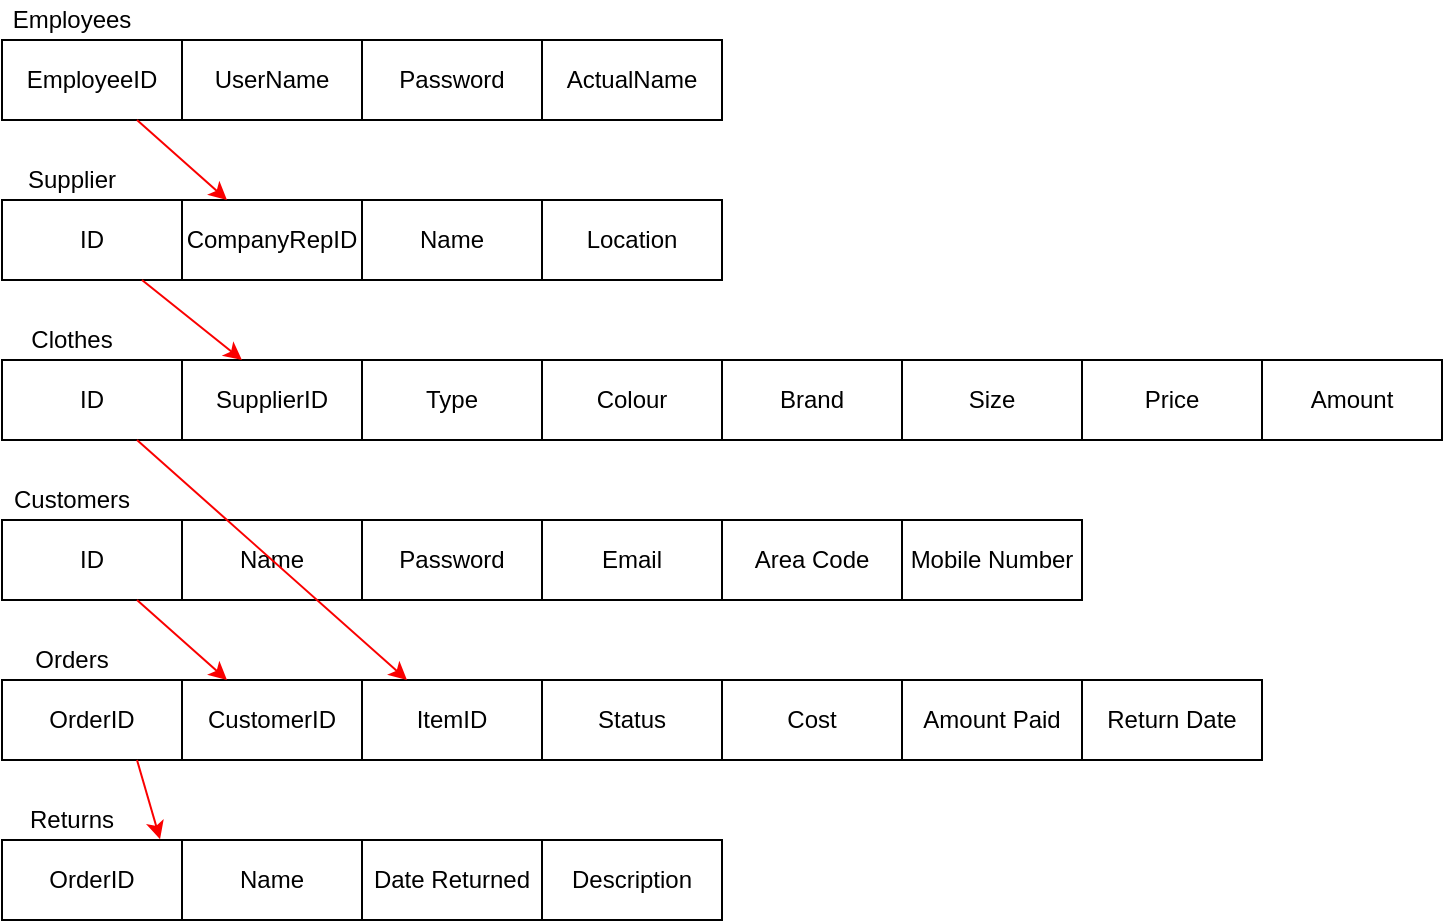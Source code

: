 <mxfile version="14.4.3" type="device"><diagram id="uR218Rd-FN1EwrvUqI4A" name="Page-1"><mxGraphModel dx="1024" dy="592" grid="1" gridSize="10" guides="1" tooltips="1" connect="1" arrows="1" fold="1" page="1" pageScale="1" pageWidth="827" pageHeight="1169" math="0" shadow="0"><root><mxCell id="0"/><mxCell id="1" parent="0"/><mxCell id="E0jqR0asJC6fobmgpGQj-1" value="EmployeeID" style="rounded=0;whiteSpace=wrap;html=1;" parent="1" vertex="1"><mxGeometry x="40" y="40" width="90" height="40" as="geometry"/></mxCell><mxCell id="E0jqR0asJC6fobmgpGQj-2" value="Employees" style="text;html=1;strokeColor=none;fillColor=none;align=center;verticalAlign=middle;whiteSpace=wrap;rounded=0;" parent="1" vertex="1"><mxGeometry x="40" y="20" width="70" height="20" as="geometry"/></mxCell><mxCell id="E0jqR0asJC6fobmgpGQj-4" value="UserName" style="rounded=0;whiteSpace=wrap;html=1;" parent="1" vertex="1"><mxGeometry x="130" y="40" width="90" height="40" as="geometry"/></mxCell><mxCell id="E0jqR0asJC6fobmgpGQj-5" value="Password" style="rounded=0;whiteSpace=wrap;html=1;" parent="1" vertex="1"><mxGeometry x="220" y="40" width="90" height="40" as="geometry"/></mxCell><mxCell id="E0jqR0asJC6fobmgpGQj-6" value="ActualName" style="rounded=0;whiteSpace=wrap;html=1;" parent="1" vertex="1"><mxGeometry x="310" y="40" width="90" height="40" as="geometry"/></mxCell><mxCell id="E0jqR0asJC6fobmgpGQj-7" value="ID" style="rounded=0;whiteSpace=wrap;html=1;" parent="1" vertex="1"><mxGeometry x="40" y="120" width="90" height="40" as="geometry"/></mxCell><mxCell id="E0jqR0asJC6fobmgpGQj-8" value="Supplier" style="text;html=1;strokeColor=none;fillColor=none;align=center;verticalAlign=middle;whiteSpace=wrap;rounded=0;" parent="1" vertex="1"><mxGeometry x="40" y="100" width="70" height="20" as="geometry"/></mxCell><mxCell id="E0jqR0asJC6fobmgpGQj-9" value="CompanyRepID" style="rounded=0;whiteSpace=wrap;html=1;" parent="1" vertex="1"><mxGeometry x="130" y="120" width="90" height="40" as="geometry"/></mxCell><mxCell id="E0jqR0asJC6fobmgpGQj-10" value="Name" style="rounded=0;whiteSpace=wrap;html=1;" parent="1" vertex="1"><mxGeometry x="220" y="120" width="90" height="40" as="geometry"/></mxCell><mxCell id="E0jqR0asJC6fobmgpGQj-11" value="Location" style="rounded=0;whiteSpace=wrap;html=1;" parent="1" vertex="1"><mxGeometry x="310" y="120" width="90" height="40" as="geometry"/></mxCell><mxCell id="E0jqR0asJC6fobmgpGQj-12" value="ID" style="rounded=0;whiteSpace=wrap;html=1;" parent="1" vertex="1"><mxGeometry x="40" y="200" width="90" height="40" as="geometry"/></mxCell><mxCell id="E0jqR0asJC6fobmgpGQj-13" value="Clothes" style="text;html=1;strokeColor=none;fillColor=none;align=center;verticalAlign=middle;whiteSpace=wrap;rounded=0;" parent="1" vertex="1"><mxGeometry x="40" y="180" width="70" height="20" as="geometry"/></mxCell><mxCell id="E0jqR0asJC6fobmgpGQj-14" value="SupplierID" style="rounded=0;whiteSpace=wrap;html=1;" parent="1" vertex="1"><mxGeometry x="130" y="200" width="90" height="40" as="geometry"/></mxCell><mxCell id="E0jqR0asJC6fobmgpGQj-15" value="Type" style="rounded=0;whiteSpace=wrap;html=1;" parent="1" vertex="1"><mxGeometry x="220" y="200" width="90" height="40" as="geometry"/></mxCell><mxCell id="E0jqR0asJC6fobmgpGQj-16" value="Colour" style="rounded=0;whiteSpace=wrap;html=1;" parent="1" vertex="1"><mxGeometry x="310" y="200" width="90" height="40" as="geometry"/></mxCell><mxCell id="E0jqR0asJC6fobmgpGQj-17" value="Brand" style="rounded=0;whiteSpace=wrap;html=1;" parent="1" vertex="1"><mxGeometry x="400" y="200" width="90" height="40" as="geometry"/></mxCell><mxCell id="E0jqR0asJC6fobmgpGQj-18" value="Size" style="rounded=0;whiteSpace=wrap;html=1;" parent="1" vertex="1"><mxGeometry x="490" y="200" width="90" height="40" as="geometry"/></mxCell><mxCell id="E0jqR0asJC6fobmgpGQj-19" value="Price" style="rounded=0;whiteSpace=wrap;html=1;" parent="1" vertex="1"><mxGeometry x="580" y="200" width="90" height="40" as="geometry"/></mxCell><mxCell id="E0jqR0asJC6fobmgpGQj-20" value="Amount" style="rounded=0;whiteSpace=wrap;html=1;" parent="1" vertex="1"><mxGeometry x="670" y="200" width="90" height="40" as="geometry"/></mxCell><mxCell id="E0jqR0asJC6fobmgpGQj-21" value="Customers" style="text;html=1;strokeColor=none;fillColor=none;align=center;verticalAlign=middle;whiteSpace=wrap;rounded=0;" parent="1" vertex="1"><mxGeometry x="40" y="260" width="70" height="20" as="geometry"/></mxCell><mxCell id="E0jqR0asJC6fobmgpGQj-22" value="ID" style="rounded=0;whiteSpace=wrap;html=1;" parent="1" vertex="1"><mxGeometry x="40" y="280" width="90" height="40" as="geometry"/></mxCell><mxCell id="E0jqR0asJC6fobmgpGQj-23" value="Name" style="rounded=0;whiteSpace=wrap;html=1;" parent="1" vertex="1"><mxGeometry x="130" y="280" width="90" height="40" as="geometry"/></mxCell><mxCell id="E0jqR0asJC6fobmgpGQj-24" value="Password" style="rounded=0;whiteSpace=wrap;html=1;" parent="1" vertex="1"><mxGeometry x="220" y="280" width="90" height="40" as="geometry"/></mxCell><mxCell id="E0jqR0asJC6fobmgpGQj-25" value="Email" style="rounded=0;whiteSpace=wrap;html=1;" parent="1" vertex="1"><mxGeometry x="310" y="280" width="90" height="40" as="geometry"/></mxCell><mxCell id="E0jqR0asJC6fobmgpGQj-26" value="Area Code" style="rounded=0;whiteSpace=wrap;html=1;" parent="1" vertex="1"><mxGeometry x="400" y="280" width="90" height="40" as="geometry"/></mxCell><mxCell id="E0jqR0asJC6fobmgpGQj-27" value="Mobile Number" style="rounded=0;whiteSpace=wrap;html=1;" parent="1" vertex="1"><mxGeometry x="490" y="280" width="90" height="40" as="geometry"/></mxCell><mxCell id="E0jqR0asJC6fobmgpGQj-28" value="Orders" style="text;html=1;strokeColor=none;fillColor=none;align=center;verticalAlign=middle;whiteSpace=wrap;rounded=0;" parent="1" vertex="1"><mxGeometry x="40" y="340" width="70" height="20" as="geometry"/></mxCell><mxCell id="E0jqR0asJC6fobmgpGQj-29" value="OrderID" style="rounded=0;whiteSpace=wrap;html=1;" parent="1" vertex="1"><mxGeometry x="40" y="360" width="90" height="40" as="geometry"/></mxCell><mxCell id="E0jqR0asJC6fobmgpGQj-30" value="CustomerID" style="rounded=0;whiteSpace=wrap;html=1;" parent="1" vertex="1"><mxGeometry x="130" y="360" width="90" height="40" as="geometry"/></mxCell><mxCell id="E0jqR0asJC6fobmgpGQj-31" value="ItemID" style="rounded=0;whiteSpace=wrap;html=1;" parent="1" vertex="1"><mxGeometry x="220" y="360" width="90" height="40" as="geometry"/></mxCell><mxCell id="E0jqR0asJC6fobmgpGQj-32" value="Status" style="rounded=0;whiteSpace=wrap;html=1;" parent="1" vertex="1"><mxGeometry x="310" y="360" width="90" height="40" as="geometry"/></mxCell><mxCell id="E0jqR0asJC6fobmgpGQj-33" value="Amount Paid" style="rounded=0;whiteSpace=wrap;html=1;" parent="1" vertex="1"><mxGeometry x="490" y="360" width="90" height="40" as="geometry"/></mxCell><mxCell id="E0jqR0asJC6fobmgpGQj-34" value="Return Date" style="rounded=0;whiteSpace=wrap;html=1;" parent="1" vertex="1"><mxGeometry x="580" y="360" width="90" height="40" as="geometry"/></mxCell><mxCell id="E0jqR0asJC6fobmgpGQj-35" value="Returns" style="text;html=1;strokeColor=none;fillColor=none;align=center;verticalAlign=middle;whiteSpace=wrap;rounded=0;" parent="1" vertex="1"><mxGeometry x="40" y="420" width="70" height="20" as="geometry"/></mxCell><mxCell id="E0jqR0asJC6fobmgpGQj-36" value="OrderID" style="rounded=0;whiteSpace=wrap;html=1;" parent="1" vertex="1"><mxGeometry x="40" y="440" width="90" height="40" as="geometry"/></mxCell><mxCell id="E0jqR0asJC6fobmgpGQj-37" value="Name" style="rounded=0;whiteSpace=wrap;html=1;" parent="1" vertex="1"><mxGeometry x="130" y="440" width="90" height="40" as="geometry"/></mxCell><mxCell id="E0jqR0asJC6fobmgpGQj-38" value="Date Returned" style="rounded=0;whiteSpace=wrap;html=1;" parent="1" vertex="1"><mxGeometry x="220" y="440" width="90" height="40" as="geometry"/></mxCell><mxCell id="E0jqR0asJC6fobmgpGQj-39" value="" style="endArrow=classic;html=1;exitX=0.75;exitY=1;exitDx=0;exitDy=0;entryX=0.25;entryY=0;entryDx=0;entryDy=0;fillColor=#f8cecc;strokeColor=#FA0000;" parent="1" source="E0jqR0asJC6fobmgpGQj-1" target="E0jqR0asJC6fobmgpGQj-9" edge="1"><mxGeometry width="50" height="50" relative="1" as="geometry"><mxPoint x="120" y="250" as="sourcePoint"/><mxPoint x="170" y="200" as="targetPoint"/></mxGeometry></mxCell><mxCell id="E0jqR0asJC6fobmgpGQj-40" value="" style="endArrow=classic;html=1;entryX=0.333;entryY=0;entryDx=0;entryDy=0;entryPerimeter=0;fillColor=#f8cecc;strokeColor=#FA0000;" parent="1" source="E0jqR0asJC6fobmgpGQj-7" target="E0jqR0asJC6fobmgpGQj-14" edge="1"><mxGeometry width="50" height="50" relative="1" as="geometry"><mxPoint x="117.5" y="90" as="sourcePoint"/><mxPoint x="129.83" y="131.2" as="targetPoint"/></mxGeometry></mxCell><mxCell id="E0jqR0asJC6fobmgpGQj-41" value="" style="endArrow=classic;html=1;entryX=0.25;entryY=0;entryDx=0;entryDy=0;fillColor=#f8cecc;strokeColor=#FA0000;" parent="1" source="E0jqR0asJC6fobmgpGQj-12" target="E0jqR0asJC6fobmgpGQj-31" edge="1"><mxGeometry width="50" height="50" relative="1" as="geometry"><mxPoint x="120" y="180" as="sourcePoint"/><mxPoint x="169.97" y="210" as="targetPoint"/></mxGeometry></mxCell><mxCell id="E0jqR0asJC6fobmgpGQj-42" value="" style="endArrow=classic;html=1;entryX=0.25;entryY=0;entryDx=0;entryDy=0;fillColor=#f8cecc;strokeColor=#FA0000;" parent="1" source="E0jqR0asJC6fobmgpGQj-22" target="E0jqR0asJC6fobmgpGQj-30" edge="1"><mxGeometry width="50" height="50" relative="1" as="geometry"><mxPoint x="120" y="180" as="sourcePoint"/><mxPoint x="179.97" y="220" as="targetPoint"/></mxGeometry></mxCell><mxCell id="E0jqR0asJC6fobmgpGQj-44" value="" style="endArrow=classic;html=1;entryX=0.878;entryY=-0.01;entryDx=0;entryDy=0;fillColor=#f8cecc;strokeColor=#FA0000;exitX=0.75;exitY=1;exitDx=0;exitDy=0;entryPerimeter=0;" parent="1" source="E0jqR0asJC6fobmgpGQj-29" target="E0jqR0asJC6fobmgpGQj-36" edge="1"><mxGeometry width="50" height="50" relative="1" as="geometry"><mxPoint x="117.5" y="330" as="sourcePoint"/><mxPoint x="162.5" y="370" as="targetPoint"/></mxGeometry></mxCell><mxCell id="CHT_zF45NotBe_N9j9xV-1" value="Cost" style="rounded=0;whiteSpace=wrap;html=1;" parent="1" vertex="1"><mxGeometry x="400" y="360" width="90" height="40" as="geometry"/></mxCell><mxCell id="CHT_zF45NotBe_N9j9xV-2" value="Description" style="rounded=0;whiteSpace=wrap;html=1;" parent="1" vertex="1"><mxGeometry x="310" y="440" width="90" height="40" as="geometry"/></mxCell></root></mxGraphModel></diagram></mxfile>